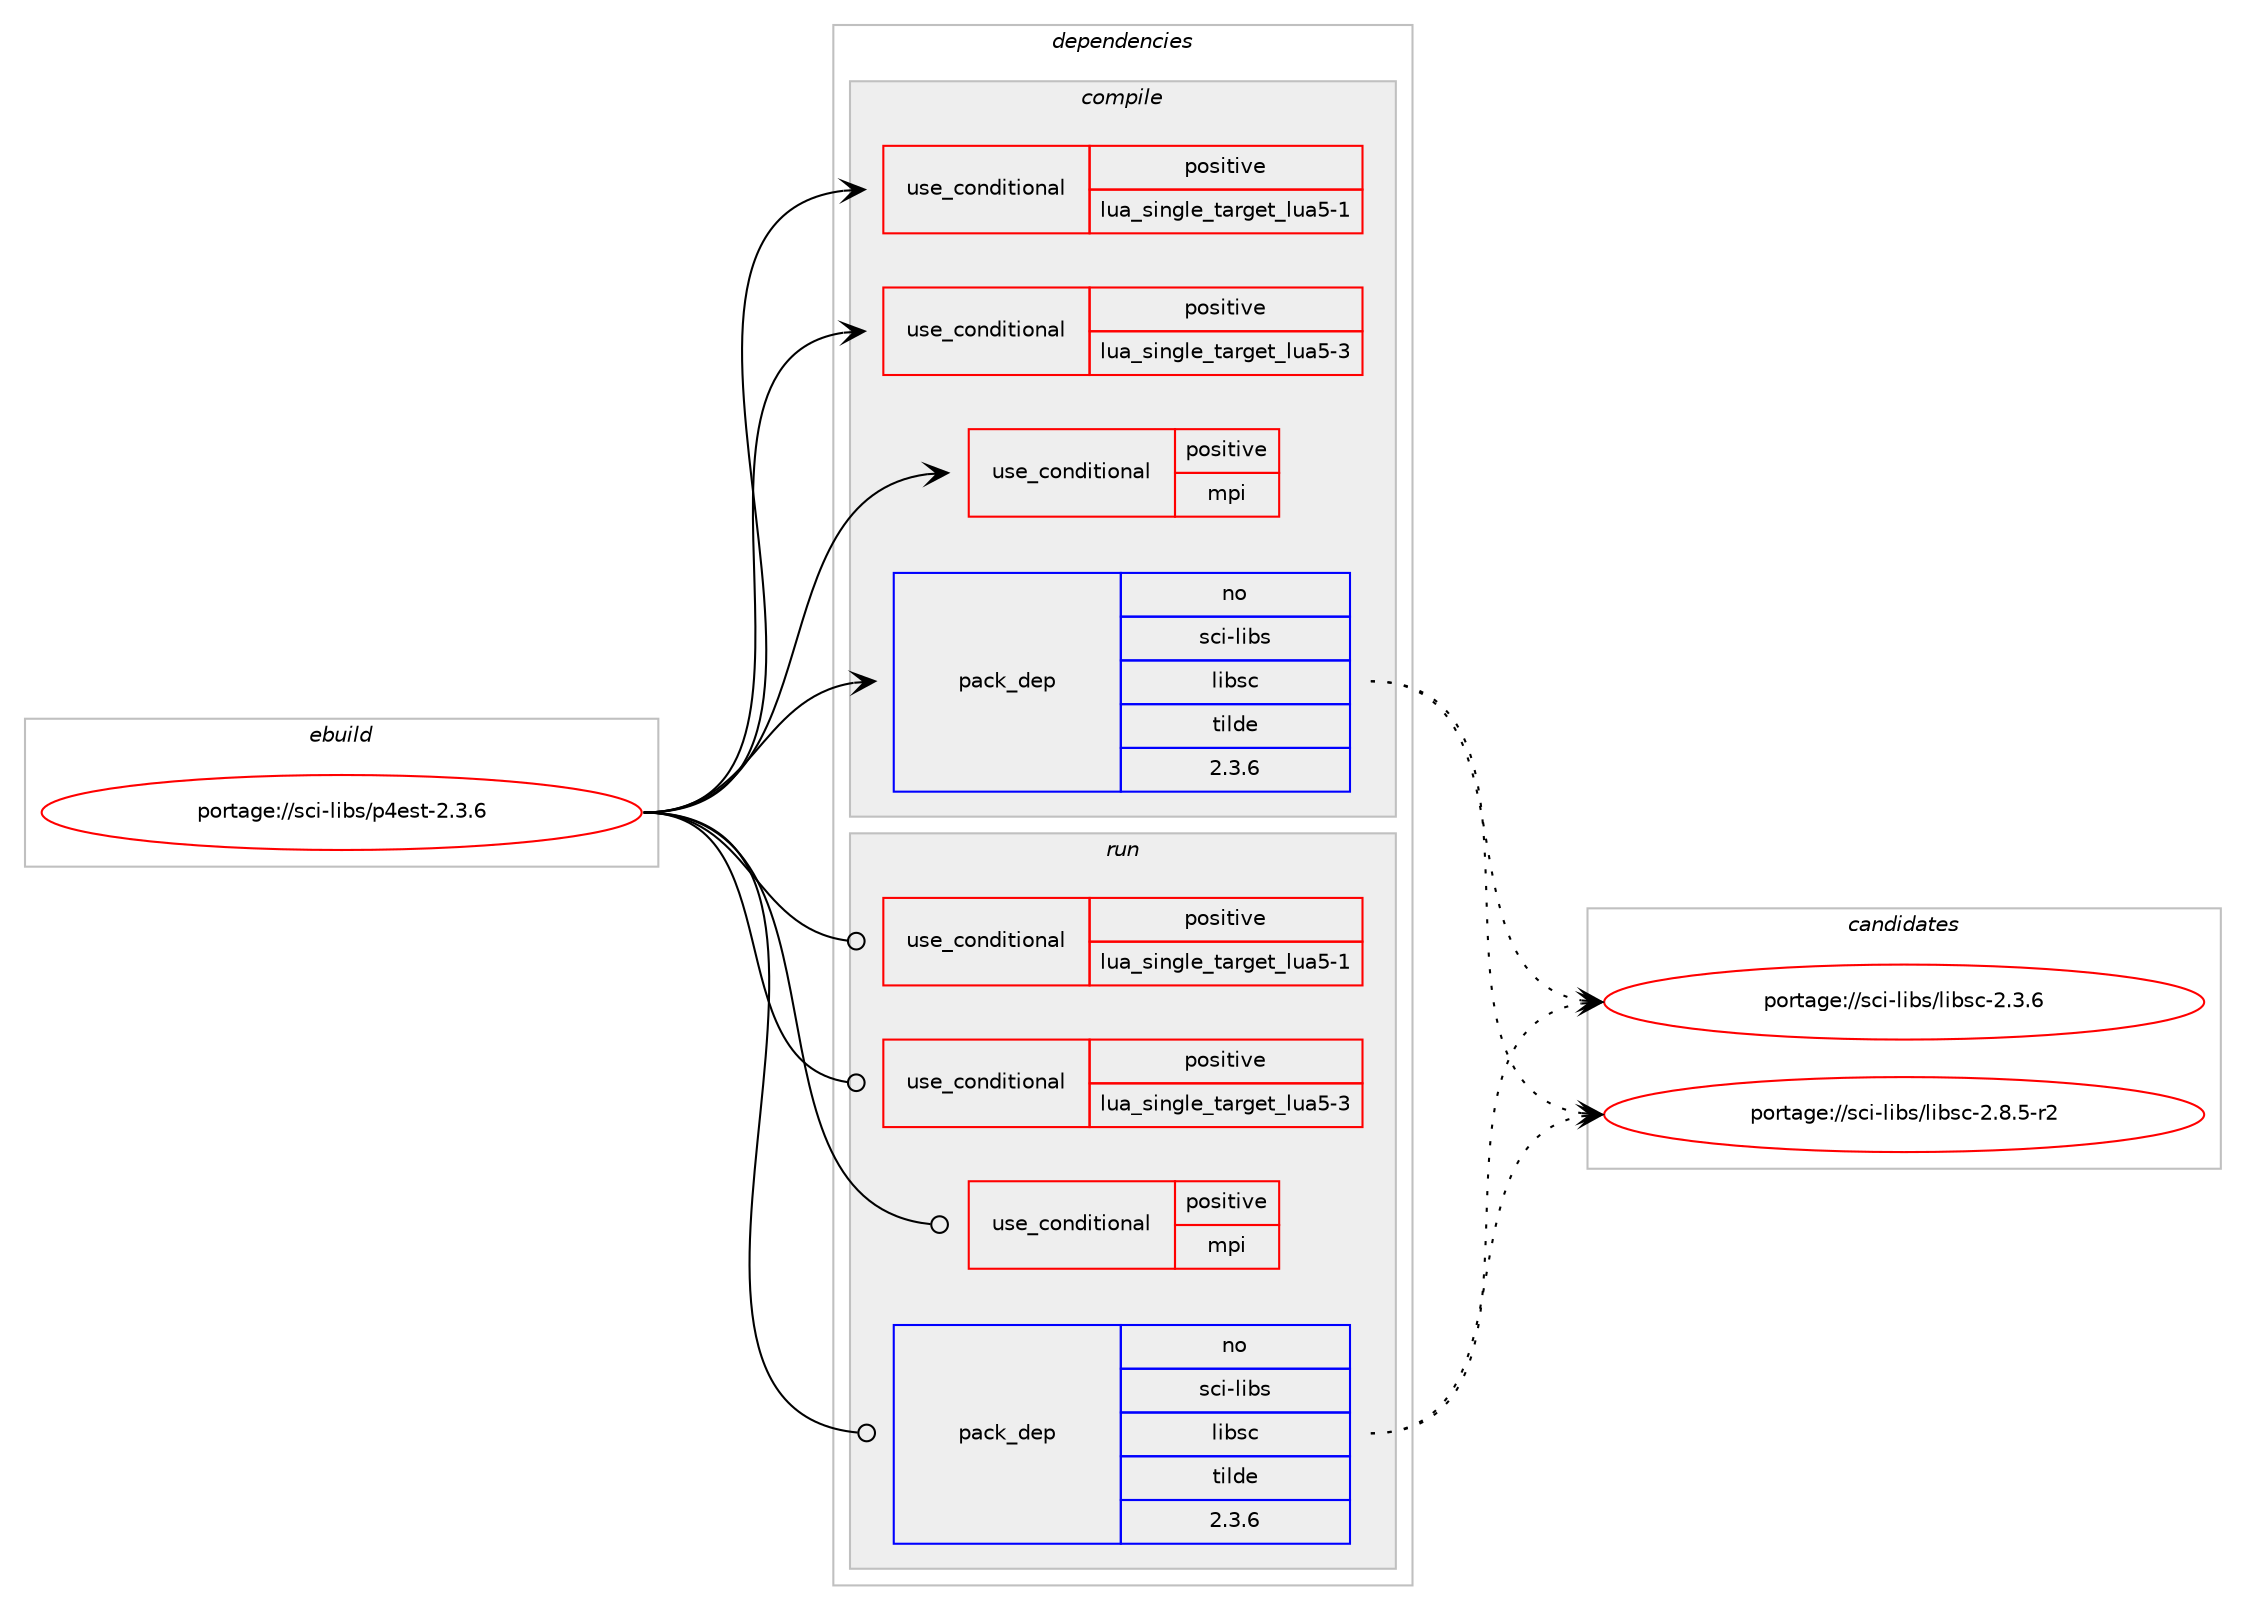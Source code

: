digraph prolog {

# *************
# Graph options
# *************

newrank=true;
concentrate=true;
compound=true;
graph [rankdir=LR,fontname=Helvetica,fontsize=10,ranksep=1.5];#, ranksep=2.5, nodesep=0.2];
edge  [arrowhead=vee];
node  [fontname=Helvetica,fontsize=10];

# **********
# The ebuild
# **********

subgraph cluster_leftcol {
color=gray;
rank=same;
label=<<i>ebuild</i>>;
id [label="portage://sci-libs/p4est-2.3.6", color=red, width=4, href="../sci-libs/p4est-2.3.6.svg"];
}

# ****************
# The dependencies
# ****************

subgraph cluster_midcol {
color=gray;
label=<<i>dependencies</i>>;
subgraph cluster_compile {
fillcolor="#eeeeee";
style=filled;
label=<<i>compile</i>>;
subgraph cond101 {
dependency182 [label=<<TABLE BORDER="0" CELLBORDER="1" CELLSPACING="0" CELLPADDING="4"><TR><TD ROWSPAN="3" CELLPADDING="10">use_conditional</TD></TR><TR><TD>positive</TD></TR><TR><TD>lua_single_target_lua5-1</TD></TR></TABLE>>, shape=none, color=red];
# *** BEGIN UNKNOWN DEPENDENCY TYPE (TODO) ***
# dependency182 -> package_dependency(portage://sci-libs/p4est-2.3.6,install,no,dev-lang,lua,none,[,,],[slot(5.1)],[])
# *** END UNKNOWN DEPENDENCY TYPE (TODO) ***

}
id:e -> dependency182:w [weight=20,style="solid",arrowhead="vee"];
subgraph cond102 {
dependency183 [label=<<TABLE BORDER="0" CELLBORDER="1" CELLSPACING="0" CELLPADDING="4"><TR><TD ROWSPAN="3" CELLPADDING="10">use_conditional</TD></TR><TR><TD>positive</TD></TR><TR><TD>lua_single_target_lua5-3</TD></TR></TABLE>>, shape=none, color=red];
# *** BEGIN UNKNOWN DEPENDENCY TYPE (TODO) ***
# dependency183 -> package_dependency(portage://sci-libs/p4est-2.3.6,install,no,dev-lang,lua,none,[,,],[slot(5.3)],[])
# *** END UNKNOWN DEPENDENCY TYPE (TODO) ***

}
id:e -> dependency183:w [weight=20,style="solid",arrowhead="vee"];
subgraph cond103 {
dependency184 [label=<<TABLE BORDER="0" CELLBORDER="1" CELLSPACING="0" CELLPADDING="4"><TR><TD ROWSPAN="3" CELLPADDING="10">use_conditional</TD></TR><TR><TD>positive</TD></TR><TR><TD>mpi</TD></TR></TABLE>>, shape=none, color=red];
# *** BEGIN UNKNOWN DEPENDENCY TYPE (TODO) ***
# dependency184 -> package_dependency(portage://sci-libs/p4est-2.3.6,install,no,virtual,mpi,none,[,,],[],[use(equal(romio),none)])
# *** END UNKNOWN DEPENDENCY TYPE (TODO) ***

}
id:e -> dependency184:w [weight=20,style="solid",arrowhead="vee"];
subgraph pack76 {
dependency185 [label=<<TABLE BORDER="0" CELLBORDER="1" CELLSPACING="0" CELLPADDING="4" WIDTH="220"><TR><TD ROWSPAN="6" CELLPADDING="30">pack_dep</TD></TR><TR><TD WIDTH="110">no</TD></TR><TR><TD>sci-libs</TD></TR><TR><TD>libsc</TD></TR><TR><TD>tilde</TD></TR><TR><TD>2.3.6</TD></TR></TABLE>>, shape=none, color=blue];
}
id:e -> dependency185:w [weight=20,style="solid",arrowhead="vee"];
# *** BEGIN UNKNOWN DEPENDENCY TYPE (TODO) ***
# id -> package_dependency(portage://sci-libs/p4est-2.3.6,install,no,sys-apps,util-linux,none,[,,],[],[])
# *** END UNKNOWN DEPENDENCY TYPE (TODO) ***

# *** BEGIN UNKNOWN DEPENDENCY TYPE (TODO) ***
# id -> package_dependency(portage://sci-libs/p4est-2.3.6,install,no,virtual,blas,none,[,,],[],[])
# *** END UNKNOWN DEPENDENCY TYPE (TODO) ***

# *** BEGIN UNKNOWN DEPENDENCY TYPE (TODO) ***
# id -> package_dependency(portage://sci-libs/p4est-2.3.6,install,no,virtual,lapack,none,[,,],[],[])
# *** END UNKNOWN DEPENDENCY TYPE (TODO) ***

}
subgraph cluster_compileandrun {
fillcolor="#eeeeee";
style=filled;
label=<<i>compile and run</i>>;
}
subgraph cluster_run {
fillcolor="#eeeeee";
style=filled;
label=<<i>run</i>>;
subgraph cond104 {
dependency186 [label=<<TABLE BORDER="0" CELLBORDER="1" CELLSPACING="0" CELLPADDING="4"><TR><TD ROWSPAN="3" CELLPADDING="10">use_conditional</TD></TR><TR><TD>positive</TD></TR><TR><TD>lua_single_target_lua5-1</TD></TR></TABLE>>, shape=none, color=red];
# *** BEGIN UNKNOWN DEPENDENCY TYPE (TODO) ***
# dependency186 -> package_dependency(portage://sci-libs/p4est-2.3.6,run,no,dev-lang,lua,none,[,,],[slot(5.1)],[])
# *** END UNKNOWN DEPENDENCY TYPE (TODO) ***

}
id:e -> dependency186:w [weight=20,style="solid",arrowhead="odot"];
subgraph cond105 {
dependency187 [label=<<TABLE BORDER="0" CELLBORDER="1" CELLSPACING="0" CELLPADDING="4"><TR><TD ROWSPAN="3" CELLPADDING="10">use_conditional</TD></TR><TR><TD>positive</TD></TR><TR><TD>lua_single_target_lua5-3</TD></TR></TABLE>>, shape=none, color=red];
# *** BEGIN UNKNOWN DEPENDENCY TYPE (TODO) ***
# dependency187 -> package_dependency(portage://sci-libs/p4est-2.3.6,run,no,dev-lang,lua,none,[,,],[slot(5.3)],[])
# *** END UNKNOWN DEPENDENCY TYPE (TODO) ***

}
id:e -> dependency187:w [weight=20,style="solid",arrowhead="odot"];
subgraph cond106 {
dependency188 [label=<<TABLE BORDER="0" CELLBORDER="1" CELLSPACING="0" CELLPADDING="4"><TR><TD ROWSPAN="3" CELLPADDING="10">use_conditional</TD></TR><TR><TD>positive</TD></TR><TR><TD>mpi</TD></TR></TABLE>>, shape=none, color=red];
# *** BEGIN UNKNOWN DEPENDENCY TYPE (TODO) ***
# dependency188 -> package_dependency(portage://sci-libs/p4est-2.3.6,run,no,virtual,mpi,none,[,,],[],[use(equal(romio),none)])
# *** END UNKNOWN DEPENDENCY TYPE (TODO) ***

}
id:e -> dependency188:w [weight=20,style="solid",arrowhead="odot"];
subgraph pack77 {
dependency189 [label=<<TABLE BORDER="0" CELLBORDER="1" CELLSPACING="0" CELLPADDING="4" WIDTH="220"><TR><TD ROWSPAN="6" CELLPADDING="30">pack_dep</TD></TR><TR><TD WIDTH="110">no</TD></TR><TR><TD>sci-libs</TD></TR><TR><TD>libsc</TD></TR><TR><TD>tilde</TD></TR><TR><TD>2.3.6</TD></TR></TABLE>>, shape=none, color=blue];
}
id:e -> dependency189:w [weight=20,style="solid",arrowhead="odot"];
# *** BEGIN UNKNOWN DEPENDENCY TYPE (TODO) ***
# id -> package_dependency(portage://sci-libs/p4est-2.3.6,run,no,sys-apps,util-linux,none,[,,],[],[])
# *** END UNKNOWN DEPENDENCY TYPE (TODO) ***

# *** BEGIN UNKNOWN DEPENDENCY TYPE (TODO) ***
# id -> package_dependency(portage://sci-libs/p4est-2.3.6,run,no,virtual,blas,none,[,,],[],[])
# *** END UNKNOWN DEPENDENCY TYPE (TODO) ***

# *** BEGIN UNKNOWN DEPENDENCY TYPE (TODO) ***
# id -> package_dependency(portage://sci-libs/p4est-2.3.6,run,no,virtual,lapack,none,[,,],[],[])
# *** END UNKNOWN DEPENDENCY TYPE (TODO) ***

}
}

# **************
# The candidates
# **************

subgraph cluster_choices {
rank=same;
color=gray;
label=<<i>candidates</i>>;

subgraph choice76 {
color=black;
nodesep=1;
choice115991054510810598115471081059811599455046514654 [label="portage://sci-libs/libsc-2.3.6", color=red, width=4,href="../sci-libs/libsc-2.3.6.svg"];
choice1159910545108105981154710810598115994550465646534511450 [label="portage://sci-libs/libsc-2.8.5-r2", color=red, width=4,href="../sci-libs/libsc-2.8.5-r2.svg"];
dependency185:e -> choice115991054510810598115471081059811599455046514654:w [style=dotted,weight="100"];
dependency185:e -> choice1159910545108105981154710810598115994550465646534511450:w [style=dotted,weight="100"];
}
subgraph choice77 {
color=black;
nodesep=1;
choice115991054510810598115471081059811599455046514654 [label="portage://sci-libs/libsc-2.3.6", color=red, width=4,href="../sci-libs/libsc-2.3.6.svg"];
choice1159910545108105981154710810598115994550465646534511450 [label="portage://sci-libs/libsc-2.8.5-r2", color=red, width=4,href="../sci-libs/libsc-2.8.5-r2.svg"];
dependency189:e -> choice115991054510810598115471081059811599455046514654:w [style=dotted,weight="100"];
dependency189:e -> choice1159910545108105981154710810598115994550465646534511450:w [style=dotted,weight="100"];
}
}

}
